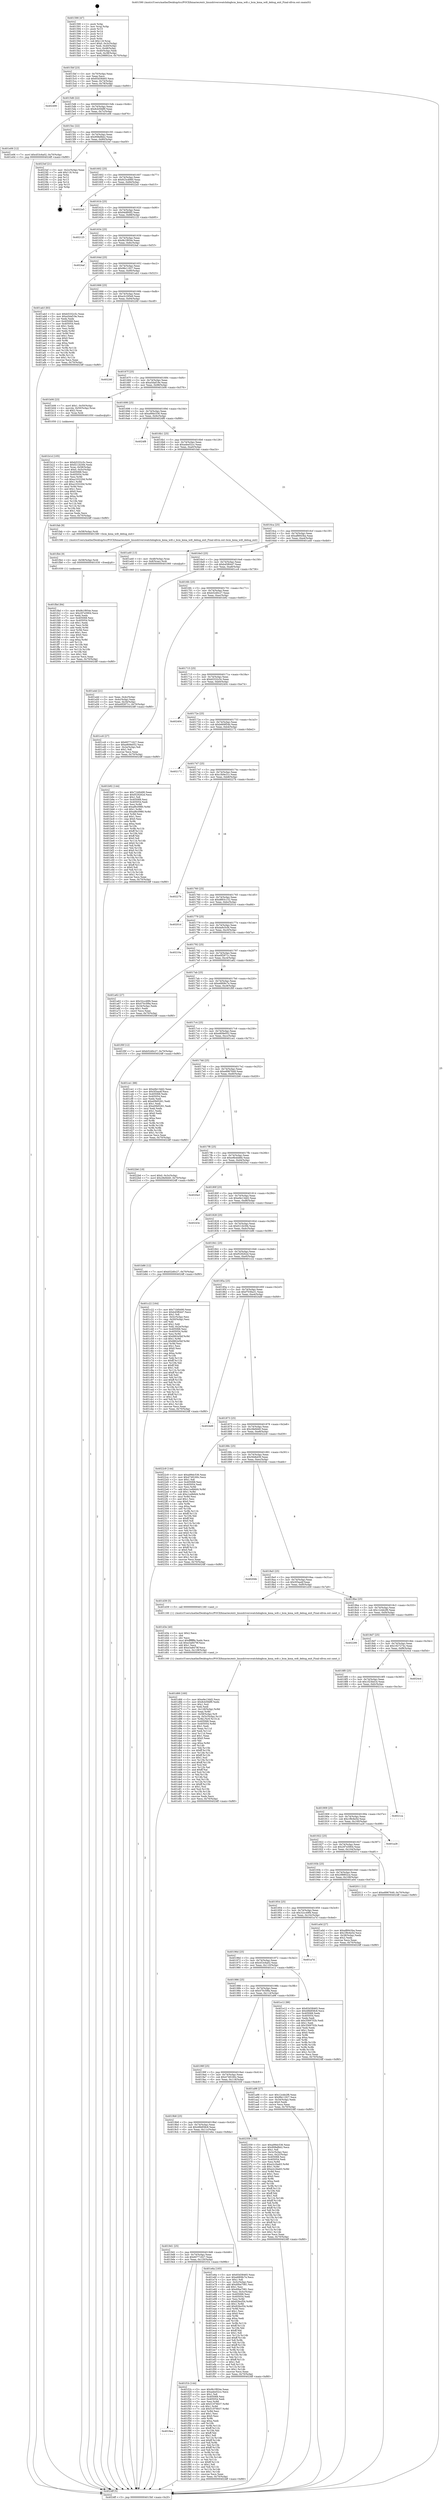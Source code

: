 digraph "0x401590" {
  label = "0x401590 (/mnt/c/Users/mathe/Desktop/tcc/POCII/binaries/extr_linuxdriverswatchdogbcm_kona_wdt.c_bcm_kona_wdt_debug_exit_Final-ollvm.out::main(0))"
  labelloc = "t"
  node[shape=record]

  Entry [label="",width=0.3,height=0.3,shape=circle,fillcolor=black,style=filled]
  "0x4015bf" [label="{
     0x4015bf [23]\l
     | [instrs]\l
     &nbsp;&nbsp;0x4015bf \<+3\>: mov -0x70(%rbp),%eax\l
     &nbsp;&nbsp;0x4015c2 \<+2\>: mov %eax,%ecx\l
     &nbsp;&nbsp;0x4015c4 \<+6\>: sub $0x83d38465,%ecx\l
     &nbsp;&nbsp;0x4015ca \<+3\>: mov %eax,-0x74(%rbp)\l
     &nbsp;&nbsp;0x4015cd \<+3\>: mov %ecx,-0x78(%rbp)\l
     &nbsp;&nbsp;0x4015d0 \<+6\>: je 0000000000402490 \<main+0xf00\>\l
  }"]
  "0x402490" [label="{
     0x402490\l
  }", style=dashed]
  "0x4015d6" [label="{
     0x4015d6 [22]\l
     | [instrs]\l
     &nbsp;&nbsp;0x4015d6 \<+5\>: jmp 00000000004015db \<main+0x4b\>\l
     &nbsp;&nbsp;0x4015db \<+3\>: mov -0x74(%rbp),%eax\l
     &nbsp;&nbsp;0x4015de \<+5\>: sub $0x8cb59df9,%eax\l
     &nbsp;&nbsp;0x4015e3 \<+3\>: mov %eax,-0x7c(%rbp)\l
     &nbsp;&nbsp;0x4015e6 \<+6\>: je 0000000000401e06 \<main+0x876\>\l
  }"]
  Exit [label="",width=0.3,height=0.3,shape=circle,fillcolor=black,style=filled,peripheries=2]
  "0x401e06" [label="{
     0x401e06 [12]\l
     | [instrs]\l
     &nbsp;&nbsp;0x401e06 \<+7\>: movl $0x453c6a02,-0x70(%rbp)\l
     &nbsp;&nbsp;0x401e0d \<+5\>: jmp 00000000004024ff \<main+0xf6f\>\l
  }"]
  "0x4015ec" [label="{
     0x4015ec [22]\l
     | [instrs]\l
     &nbsp;&nbsp;0x4015ec \<+5\>: jmp 00000000004015f1 \<main+0x61\>\l
     &nbsp;&nbsp;0x4015f1 \<+3\>: mov -0x74(%rbp),%eax\l
     &nbsp;&nbsp;0x4015f4 \<+5\>: sub $0x908efbb2,%eax\l
     &nbsp;&nbsp;0x4015f9 \<+3\>: mov %eax,-0x80(%rbp)\l
     &nbsp;&nbsp;0x4015fc \<+6\>: je 00000000004023ef \<main+0xe5f\>\l
  }"]
  "0x401fbd" [label="{
     0x401fbd [84]\l
     | [instrs]\l
     &nbsp;&nbsp;0x401fbd \<+5\>: mov $0x9b1f954e,%eax\l
     &nbsp;&nbsp;0x401fc2 \<+5\>: mov $0x297e5904,%ecx\l
     &nbsp;&nbsp;0x401fc7 \<+2\>: xor %edx,%edx\l
     &nbsp;&nbsp;0x401fc9 \<+7\>: mov 0x405068,%esi\l
     &nbsp;&nbsp;0x401fd0 \<+8\>: mov 0x405054,%r8d\l
     &nbsp;&nbsp;0x401fd8 \<+3\>: sub $0x1,%edx\l
     &nbsp;&nbsp;0x401fdb \<+3\>: mov %esi,%r9d\l
     &nbsp;&nbsp;0x401fde \<+3\>: add %edx,%r9d\l
     &nbsp;&nbsp;0x401fe1 \<+4\>: imul %r9d,%esi\l
     &nbsp;&nbsp;0x401fe5 \<+3\>: and $0x1,%esi\l
     &nbsp;&nbsp;0x401fe8 \<+3\>: cmp $0x0,%esi\l
     &nbsp;&nbsp;0x401feb \<+4\>: sete %r10b\l
     &nbsp;&nbsp;0x401fef \<+4\>: cmp $0xa,%r8d\l
     &nbsp;&nbsp;0x401ff3 \<+4\>: setl %r11b\l
     &nbsp;&nbsp;0x401ff7 \<+3\>: mov %r10b,%bl\l
     &nbsp;&nbsp;0x401ffa \<+3\>: and %r11b,%bl\l
     &nbsp;&nbsp;0x401ffd \<+3\>: xor %r11b,%r10b\l
     &nbsp;&nbsp;0x402000 \<+3\>: or %r10b,%bl\l
     &nbsp;&nbsp;0x402003 \<+3\>: test $0x1,%bl\l
     &nbsp;&nbsp;0x402006 \<+3\>: cmovne %ecx,%eax\l
     &nbsp;&nbsp;0x402009 \<+3\>: mov %eax,-0x70(%rbp)\l
     &nbsp;&nbsp;0x40200c \<+5\>: jmp 00000000004024ff \<main+0xf6f\>\l
  }"]
  "0x4023ef" [label="{
     0x4023ef [21]\l
     | [instrs]\l
     &nbsp;&nbsp;0x4023ef \<+3\>: mov -0x2c(%rbp),%eax\l
     &nbsp;&nbsp;0x4023f2 \<+7\>: add $0x118,%rsp\l
     &nbsp;&nbsp;0x4023f9 \<+1\>: pop %rbx\l
     &nbsp;&nbsp;0x4023fa \<+2\>: pop %r12\l
     &nbsp;&nbsp;0x4023fc \<+2\>: pop %r13\l
     &nbsp;&nbsp;0x4023fe \<+2\>: pop %r14\l
     &nbsp;&nbsp;0x402400 \<+2\>: pop %r15\l
     &nbsp;&nbsp;0x402402 \<+1\>: pop %rbp\l
     &nbsp;&nbsp;0x402403 \<+1\>: ret\l
  }"]
  "0x401602" [label="{
     0x401602 [25]\l
     | [instrs]\l
     &nbsp;&nbsp;0x401602 \<+5\>: jmp 0000000000401607 \<main+0x77\>\l
     &nbsp;&nbsp;0x401607 \<+3\>: mov -0x74(%rbp),%eax\l
     &nbsp;&nbsp;0x40160a \<+5\>: sub $0x923cd060,%eax\l
     &nbsp;&nbsp;0x40160f \<+6\>: mov %eax,-0x84(%rbp)\l
     &nbsp;&nbsp;0x401615 \<+6\>: je 00000000004022a5 \<main+0xd15\>\l
  }"]
  "0x401fb4" [label="{
     0x401fb4 [9]\l
     | [instrs]\l
     &nbsp;&nbsp;0x401fb4 \<+4\>: mov -0x58(%rbp),%rdi\l
     &nbsp;&nbsp;0x401fb8 \<+5\>: call 0000000000401030 \<free@plt\>\l
     | [calls]\l
     &nbsp;&nbsp;0x401030 \{1\} (unknown)\l
  }"]
  "0x4022a5" [label="{
     0x4022a5\l
  }", style=dashed]
  "0x40161b" [label="{
     0x40161b [25]\l
     | [instrs]\l
     &nbsp;&nbsp;0x40161b \<+5\>: jmp 0000000000401620 \<main+0x90\>\l
     &nbsp;&nbsp;0x401620 \<+3\>: mov -0x74(%rbp),%eax\l
     &nbsp;&nbsp;0x401623 \<+5\>: sub $0x94df00f2,%eax\l
     &nbsp;&nbsp;0x401628 \<+6\>: mov %eax,-0x88(%rbp)\l
     &nbsp;&nbsp;0x40162e \<+6\>: je 0000000000402125 \<main+0xb95\>\l
  }"]
  "0x4019ea" [label="{
     0x4019ea\l
  }", style=dashed]
  "0x402125" [label="{
     0x402125\l
  }", style=dashed]
  "0x401634" [label="{
     0x401634 [25]\l
     | [instrs]\l
     &nbsp;&nbsp;0x401634 \<+5\>: jmp 0000000000401639 \<main+0xa9\>\l
     &nbsp;&nbsp;0x401639 \<+3\>: mov -0x74(%rbp),%eax\l
     &nbsp;&nbsp;0x40163c \<+5\>: sub $0x9b1f954e,%eax\l
     &nbsp;&nbsp;0x401641 \<+6\>: mov %eax,-0x8c(%rbp)\l
     &nbsp;&nbsp;0x401647 \<+6\>: je 00000000004024af \<main+0xf1f\>\l
  }"]
  "0x401f1b" [label="{
     0x401f1b [144]\l
     | [instrs]\l
     &nbsp;&nbsp;0x401f1b \<+5\>: mov $0x9b1f954e,%eax\l
     &nbsp;&nbsp;0x401f20 \<+5\>: mov $0xadee52cc,%ecx\l
     &nbsp;&nbsp;0x401f25 \<+2\>: mov $0x1,%dl\l
     &nbsp;&nbsp;0x401f27 \<+7\>: mov 0x405068,%esi\l
     &nbsp;&nbsp;0x401f2e \<+7\>: mov 0x405054,%edi\l
     &nbsp;&nbsp;0x401f35 \<+3\>: mov %esi,%r8d\l
     &nbsp;&nbsp;0x401f38 \<+7\>: add $0x51976637,%r8d\l
     &nbsp;&nbsp;0x401f3f \<+4\>: sub $0x1,%r8d\l
     &nbsp;&nbsp;0x401f43 \<+7\>: sub $0x51976637,%r8d\l
     &nbsp;&nbsp;0x401f4a \<+4\>: imul %r8d,%esi\l
     &nbsp;&nbsp;0x401f4e \<+3\>: and $0x1,%esi\l
     &nbsp;&nbsp;0x401f51 \<+3\>: cmp $0x0,%esi\l
     &nbsp;&nbsp;0x401f54 \<+4\>: sete %r9b\l
     &nbsp;&nbsp;0x401f58 \<+3\>: cmp $0xa,%edi\l
     &nbsp;&nbsp;0x401f5b \<+4\>: setl %r10b\l
     &nbsp;&nbsp;0x401f5f \<+3\>: mov %r9b,%r11b\l
     &nbsp;&nbsp;0x401f62 \<+4\>: xor $0xff,%r11b\l
     &nbsp;&nbsp;0x401f66 \<+3\>: mov %r10b,%bl\l
     &nbsp;&nbsp;0x401f69 \<+3\>: xor $0xff,%bl\l
     &nbsp;&nbsp;0x401f6c \<+3\>: xor $0x1,%dl\l
     &nbsp;&nbsp;0x401f6f \<+3\>: mov %r11b,%r14b\l
     &nbsp;&nbsp;0x401f72 \<+4\>: and $0xff,%r14b\l
     &nbsp;&nbsp;0x401f76 \<+3\>: and %dl,%r9b\l
     &nbsp;&nbsp;0x401f79 \<+3\>: mov %bl,%r15b\l
     &nbsp;&nbsp;0x401f7c \<+4\>: and $0xff,%r15b\l
     &nbsp;&nbsp;0x401f80 \<+3\>: and %dl,%r10b\l
     &nbsp;&nbsp;0x401f83 \<+3\>: or %r9b,%r14b\l
     &nbsp;&nbsp;0x401f86 \<+3\>: or %r10b,%r15b\l
     &nbsp;&nbsp;0x401f89 \<+3\>: xor %r15b,%r14b\l
     &nbsp;&nbsp;0x401f8c \<+3\>: or %bl,%r11b\l
     &nbsp;&nbsp;0x401f8f \<+4\>: xor $0xff,%r11b\l
     &nbsp;&nbsp;0x401f93 \<+3\>: or $0x1,%dl\l
     &nbsp;&nbsp;0x401f96 \<+3\>: and %dl,%r11b\l
     &nbsp;&nbsp;0x401f99 \<+3\>: or %r11b,%r14b\l
     &nbsp;&nbsp;0x401f9c \<+4\>: test $0x1,%r14b\l
     &nbsp;&nbsp;0x401fa0 \<+3\>: cmovne %ecx,%eax\l
     &nbsp;&nbsp;0x401fa3 \<+3\>: mov %eax,-0x70(%rbp)\l
     &nbsp;&nbsp;0x401fa6 \<+5\>: jmp 00000000004024ff \<main+0xf6f\>\l
  }"]
  "0x4024af" [label="{
     0x4024af\l
  }", style=dashed]
  "0x40164d" [label="{
     0x40164d [25]\l
     | [instrs]\l
     &nbsp;&nbsp;0x40164d \<+5\>: jmp 0000000000401652 \<main+0xc2\>\l
     &nbsp;&nbsp;0x401652 \<+3\>: mov -0x74(%rbp),%eax\l
     &nbsp;&nbsp;0x401655 \<+5\>: sub $0x9fe11927,%eax\l
     &nbsp;&nbsp;0x40165a \<+6\>: mov %eax,-0x90(%rbp)\l
     &nbsp;&nbsp;0x401660 \<+6\>: je 0000000000401ab3 \<main+0x523\>\l
  }"]
  "0x4019d1" [label="{
     0x4019d1 [25]\l
     | [instrs]\l
     &nbsp;&nbsp;0x4019d1 \<+5\>: jmp 00000000004019d6 \<main+0x446\>\l
     &nbsp;&nbsp;0x4019d6 \<+3\>: mov -0x74(%rbp),%eax\l
     &nbsp;&nbsp;0x4019d9 \<+5\>: sub $0x60771627,%eax\l
     &nbsp;&nbsp;0x4019de \<+6\>: mov %eax,-0x120(%rbp)\l
     &nbsp;&nbsp;0x4019e4 \<+6\>: je 0000000000401f1b \<main+0x98b\>\l
  }"]
  "0x401ab3" [label="{
     0x401ab3 [83]\l
     | [instrs]\l
     &nbsp;&nbsp;0x401ab3 \<+5\>: mov $0xb5332c5c,%eax\l
     &nbsp;&nbsp;0x401ab8 \<+5\>: mov $0xa5daf19e,%ecx\l
     &nbsp;&nbsp;0x401abd \<+2\>: xor %edx,%edx\l
     &nbsp;&nbsp;0x401abf \<+7\>: mov 0x405068,%esi\l
     &nbsp;&nbsp;0x401ac6 \<+7\>: mov 0x405054,%edi\l
     &nbsp;&nbsp;0x401acd \<+3\>: sub $0x1,%edx\l
     &nbsp;&nbsp;0x401ad0 \<+3\>: mov %esi,%r8d\l
     &nbsp;&nbsp;0x401ad3 \<+3\>: add %edx,%r8d\l
     &nbsp;&nbsp;0x401ad6 \<+4\>: imul %r8d,%esi\l
     &nbsp;&nbsp;0x401ada \<+3\>: and $0x1,%esi\l
     &nbsp;&nbsp;0x401add \<+3\>: cmp $0x0,%esi\l
     &nbsp;&nbsp;0x401ae0 \<+4\>: sete %r9b\l
     &nbsp;&nbsp;0x401ae4 \<+3\>: cmp $0xa,%edi\l
     &nbsp;&nbsp;0x401ae7 \<+4\>: setl %r10b\l
     &nbsp;&nbsp;0x401aeb \<+3\>: mov %r9b,%r11b\l
     &nbsp;&nbsp;0x401aee \<+3\>: and %r10b,%r11b\l
     &nbsp;&nbsp;0x401af1 \<+3\>: xor %r10b,%r9b\l
     &nbsp;&nbsp;0x401af4 \<+3\>: or %r9b,%r11b\l
     &nbsp;&nbsp;0x401af7 \<+4\>: test $0x1,%r11b\l
     &nbsp;&nbsp;0x401afb \<+3\>: cmovne %ecx,%eax\l
     &nbsp;&nbsp;0x401afe \<+3\>: mov %eax,-0x70(%rbp)\l
     &nbsp;&nbsp;0x401b01 \<+5\>: jmp 00000000004024ff \<main+0xf6f\>\l
  }"]
  "0x401666" [label="{
     0x401666 [25]\l
     | [instrs]\l
     &nbsp;&nbsp;0x401666 \<+5\>: jmp 000000000040166b \<main+0xdb\>\l
     &nbsp;&nbsp;0x40166b \<+3\>: mov -0x74(%rbp),%eax\l
     &nbsp;&nbsp;0x40166e \<+5\>: sub $0xa3c295e9,%eax\l
     &nbsp;&nbsp;0x401673 \<+6\>: mov %eax,-0x94(%rbp)\l
     &nbsp;&nbsp;0x401679 \<+6\>: je 000000000040226f \<main+0xcdf\>\l
  }"]
  "0x401e6a" [label="{
     0x401e6a [165]\l
     | [instrs]\l
     &nbsp;&nbsp;0x401e6a \<+5\>: mov $0x83d38465,%eax\l
     &nbsp;&nbsp;0x401e6f \<+5\>: mov $0xe6808c7e,%ecx\l
     &nbsp;&nbsp;0x401e74 \<+2\>: mov $0x1,%dl\l
     &nbsp;&nbsp;0x401e76 \<+3\>: mov -0x5c(%rbp),%esi\l
     &nbsp;&nbsp;0x401e79 \<+6\>: add $0xd0ba7081,%esi\l
     &nbsp;&nbsp;0x401e7f \<+3\>: add $0x1,%esi\l
     &nbsp;&nbsp;0x401e82 \<+6\>: sub $0xd0ba7081,%esi\l
     &nbsp;&nbsp;0x401e88 \<+3\>: mov %esi,-0x5c(%rbp)\l
     &nbsp;&nbsp;0x401e8b \<+7\>: mov 0x405068,%esi\l
     &nbsp;&nbsp;0x401e92 \<+7\>: mov 0x405054,%edi\l
     &nbsp;&nbsp;0x401e99 \<+3\>: mov %esi,%r8d\l
     &nbsp;&nbsp;0x401e9c \<+7\>: sub $0x82fecf34,%r8d\l
     &nbsp;&nbsp;0x401ea3 \<+4\>: sub $0x1,%r8d\l
     &nbsp;&nbsp;0x401ea7 \<+7\>: add $0x82fecf34,%r8d\l
     &nbsp;&nbsp;0x401eae \<+4\>: imul %r8d,%esi\l
     &nbsp;&nbsp;0x401eb2 \<+3\>: and $0x1,%esi\l
     &nbsp;&nbsp;0x401eb5 \<+3\>: cmp $0x0,%esi\l
     &nbsp;&nbsp;0x401eb8 \<+4\>: sete %r9b\l
     &nbsp;&nbsp;0x401ebc \<+3\>: cmp $0xa,%edi\l
     &nbsp;&nbsp;0x401ebf \<+4\>: setl %r10b\l
     &nbsp;&nbsp;0x401ec3 \<+3\>: mov %r9b,%r11b\l
     &nbsp;&nbsp;0x401ec6 \<+4\>: xor $0xff,%r11b\l
     &nbsp;&nbsp;0x401eca \<+3\>: mov %r10b,%bl\l
     &nbsp;&nbsp;0x401ecd \<+3\>: xor $0xff,%bl\l
     &nbsp;&nbsp;0x401ed0 \<+3\>: xor $0x1,%dl\l
     &nbsp;&nbsp;0x401ed3 \<+3\>: mov %r11b,%r14b\l
     &nbsp;&nbsp;0x401ed6 \<+4\>: and $0xff,%r14b\l
     &nbsp;&nbsp;0x401eda \<+3\>: and %dl,%r9b\l
     &nbsp;&nbsp;0x401edd \<+3\>: mov %bl,%r15b\l
     &nbsp;&nbsp;0x401ee0 \<+4\>: and $0xff,%r15b\l
     &nbsp;&nbsp;0x401ee4 \<+3\>: and %dl,%r10b\l
     &nbsp;&nbsp;0x401ee7 \<+3\>: or %r9b,%r14b\l
     &nbsp;&nbsp;0x401eea \<+3\>: or %r10b,%r15b\l
     &nbsp;&nbsp;0x401eed \<+3\>: xor %r15b,%r14b\l
     &nbsp;&nbsp;0x401ef0 \<+3\>: or %bl,%r11b\l
     &nbsp;&nbsp;0x401ef3 \<+4\>: xor $0xff,%r11b\l
     &nbsp;&nbsp;0x401ef7 \<+3\>: or $0x1,%dl\l
     &nbsp;&nbsp;0x401efa \<+3\>: and %dl,%r11b\l
     &nbsp;&nbsp;0x401efd \<+3\>: or %r11b,%r14b\l
     &nbsp;&nbsp;0x401f00 \<+4\>: test $0x1,%r14b\l
     &nbsp;&nbsp;0x401f04 \<+3\>: cmovne %ecx,%eax\l
     &nbsp;&nbsp;0x401f07 \<+3\>: mov %eax,-0x70(%rbp)\l
     &nbsp;&nbsp;0x401f0a \<+5\>: jmp 00000000004024ff \<main+0xf6f\>\l
  }"]
  "0x40226f" [label="{
     0x40226f\l
  }", style=dashed]
  "0x40167f" [label="{
     0x40167f [25]\l
     | [instrs]\l
     &nbsp;&nbsp;0x40167f \<+5\>: jmp 0000000000401684 \<main+0xf4\>\l
     &nbsp;&nbsp;0x401684 \<+3\>: mov -0x74(%rbp),%eax\l
     &nbsp;&nbsp;0x401687 \<+5\>: sub $0xa5daf19e,%eax\l
     &nbsp;&nbsp;0x40168c \<+6\>: mov %eax,-0x98(%rbp)\l
     &nbsp;&nbsp;0x401692 \<+6\>: je 0000000000401b06 \<main+0x576\>\l
  }"]
  "0x4019b8" [label="{
     0x4019b8 [25]\l
     | [instrs]\l
     &nbsp;&nbsp;0x4019b8 \<+5\>: jmp 00000000004019bd \<main+0x42d\>\l
     &nbsp;&nbsp;0x4019bd \<+3\>: mov -0x74(%rbp),%eax\l
     &nbsp;&nbsp;0x4019c0 \<+5\>: sub $0x49b858c8,%eax\l
     &nbsp;&nbsp;0x4019c5 \<+6\>: mov %eax,-0x11c(%rbp)\l
     &nbsp;&nbsp;0x4019cb \<+6\>: je 0000000000401e6a \<main+0x8da\>\l
  }"]
  "0x401b06" [label="{
     0x401b06 [23]\l
     | [instrs]\l
     &nbsp;&nbsp;0x401b06 \<+7\>: movl $0x1,-0x50(%rbp)\l
     &nbsp;&nbsp;0x401b0d \<+4\>: movslq -0x50(%rbp),%rax\l
     &nbsp;&nbsp;0x401b11 \<+4\>: shl $0x2,%rax\l
     &nbsp;&nbsp;0x401b15 \<+3\>: mov %rax,%rdi\l
     &nbsp;&nbsp;0x401b18 \<+5\>: call 0000000000401050 \<malloc@plt\>\l
     | [calls]\l
     &nbsp;&nbsp;0x401050 \{1\} (unknown)\l
  }"]
  "0x401698" [label="{
     0x401698 [25]\l
     | [instrs]\l
     &nbsp;&nbsp;0x401698 \<+5\>: jmp 000000000040169d \<main+0x10d\>\l
     &nbsp;&nbsp;0x40169d \<+3\>: mov -0x74(%rbp),%eax\l
     &nbsp;&nbsp;0x4016a0 \<+5\>: sub $0xa99dc536,%eax\l
     &nbsp;&nbsp;0x4016a5 \<+6\>: mov %eax,-0x9c(%rbp)\l
     &nbsp;&nbsp;0x4016ab \<+6\>: je 00000000004024f8 \<main+0xf68\>\l
  }"]
  "0x402359" [label="{
     0x402359 [150]\l
     | [instrs]\l
     &nbsp;&nbsp;0x402359 \<+5\>: mov $0xa99dc536,%eax\l
     &nbsp;&nbsp;0x40235e \<+5\>: mov $0x908efbb2,%ecx\l
     &nbsp;&nbsp;0x402363 \<+2\>: mov $0x1,%dl\l
     &nbsp;&nbsp;0x402365 \<+3\>: mov -0x3c(%rbp),%esi\l
     &nbsp;&nbsp;0x402368 \<+3\>: mov %esi,-0x2c(%rbp)\l
     &nbsp;&nbsp;0x40236b \<+7\>: mov 0x405068,%esi\l
     &nbsp;&nbsp;0x402372 \<+7\>: mov 0x405054,%edi\l
     &nbsp;&nbsp;0x402379 \<+3\>: mov %esi,%r8d\l
     &nbsp;&nbsp;0x40237c \<+7\>: sub $0xe2c2be63,%r8d\l
     &nbsp;&nbsp;0x402383 \<+4\>: sub $0x1,%r8d\l
     &nbsp;&nbsp;0x402387 \<+7\>: add $0xe2c2be63,%r8d\l
     &nbsp;&nbsp;0x40238e \<+4\>: imul %r8d,%esi\l
     &nbsp;&nbsp;0x402392 \<+3\>: and $0x1,%esi\l
     &nbsp;&nbsp;0x402395 \<+3\>: cmp $0x0,%esi\l
     &nbsp;&nbsp;0x402398 \<+4\>: sete %r9b\l
     &nbsp;&nbsp;0x40239c \<+3\>: cmp $0xa,%edi\l
     &nbsp;&nbsp;0x40239f \<+4\>: setl %r10b\l
     &nbsp;&nbsp;0x4023a3 \<+3\>: mov %r9b,%r11b\l
     &nbsp;&nbsp;0x4023a6 \<+4\>: xor $0xff,%r11b\l
     &nbsp;&nbsp;0x4023aa \<+3\>: mov %r10b,%bl\l
     &nbsp;&nbsp;0x4023ad \<+3\>: xor $0xff,%bl\l
     &nbsp;&nbsp;0x4023b0 \<+3\>: xor $0x1,%dl\l
     &nbsp;&nbsp;0x4023b3 \<+3\>: mov %r11b,%r14b\l
     &nbsp;&nbsp;0x4023b6 \<+4\>: and $0xff,%r14b\l
     &nbsp;&nbsp;0x4023ba \<+3\>: and %dl,%r9b\l
     &nbsp;&nbsp;0x4023bd \<+3\>: mov %bl,%r15b\l
     &nbsp;&nbsp;0x4023c0 \<+4\>: and $0xff,%r15b\l
     &nbsp;&nbsp;0x4023c4 \<+3\>: and %dl,%r10b\l
     &nbsp;&nbsp;0x4023c7 \<+3\>: or %r9b,%r14b\l
     &nbsp;&nbsp;0x4023ca \<+3\>: or %r10b,%r15b\l
     &nbsp;&nbsp;0x4023cd \<+3\>: xor %r15b,%r14b\l
     &nbsp;&nbsp;0x4023d0 \<+3\>: or %bl,%r11b\l
     &nbsp;&nbsp;0x4023d3 \<+4\>: xor $0xff,%r11b\l
     &nbsp;&nbsp;0x4023d7 \<+3\>: or $0x1,%dl\l
     &nbsp;&nbsp;0x4023da \<+3\>: and %dl,%r11b\l
     &nbsp;&nbsp;0x4023dd \<+3\>: or %r11b,%r14b\l
     &nbsp;&nbsp;0x4023e0 \<+4\>: test $0x1,%r14b\l
     &nbsp;&nbsp;0x4023e4 \<+3\>: cmovne %ecx,%eax\l
     &nbsp;&nbsp;0x4023e7 \<+3\>: mov %eax,-0x70(%rbp)\l
     &nbsp;&nbsp;0x4023ea \<+5\>: jmp 00000000004024ff \<main+0xf6f\>\l
  }"]
  "0x4024f8" [label="{
     0x4024f8\l
  }", style=dashed]
  "0x4016b1" [label="{
     0x4016b1 [25]\l
     | [instrs]\l
     &nbsp;&nbsp;0x4016b1 \<+5\>: jmp 00000000004016b6 \<main+0x126\>\l
     &nbsp;&nbsp;0x4016b6 \<+3\>: mov -0x74(%rbp),%eax\l
     &nbsp;&nbsp;0x4016b9 \<+5\>: sub $0xadee52cc,%eax\l
     &nbsp;&nbsp;0x4016be \<+6\>: mov %eax,-0xa0(%rbp)\l
     &nbsp;&nbsp;0x4016c4 \<+6\>: je 0000000000401fab \<main+0xa1b\>\l
  }"]
  "0x401d66" [label="{
     0x401d66 [160]\l
     | [instrs]\l
     &nbsp;&nbsp;0x401d66 \<+5\>: mov $0xe9e13dd2,%ecx\l
     &nbsp;&nbsp;0x401d6b \<+5\>: mov $0x8cb59df9,%edx\l
     &nbsp;&nbsp;0x401d70 \<+3\>: mov $0x1,%sil\l
     &nbsp;&nbsp;0x401d73 \<+2\>: xor %edi,%edi\l
     &nbsp;&nbsp;0x401d75 \<+7\>: mov -0x128(%rbp),%r8d\l
     &nbsp;&nbsp;0x401d7c \<+4\>: imul %eax,%r8d\l
     &nbsp;&nbsp;0x401d80 \<+4\>: mov -0x58(%rbp),%r9\l
     &nbsp;&nbsp;0x401d84 \<+4\>: movslq -0x5c(%rbp),%r10\l
     &nbsp;&nbsp;0x401d88 \<+4\>: mov %r8d,(%r9,%r10,4)\l
     &nbsp;&nbsp;0x401d8c \<+7\>: mov 0x405068,%eax\l
     &nbsp;&nbsp;0x401d93 \<+8\>: mov 0x405054,%r8d\l
     &nbsp;&nbsp;0x401d9b \<+3\>: sub $0x1,%edi\l
     &nbsp;&nbsp;0x401d9e \<+3\>: mov %eax,%r11d\l
     &nbsp;&nbsp;0x401da1 \<+3\>: add %edi,%r11d\l
     &nbsp;&nbsp;0x401da4 \<+4\>: imul %r11d,%eax\l
     &nbsp;&nbsp;0x401da8 \<+3\>: and $0x1,%eax\l
     &nbsp;&nbsp;0x401dab \<+3\>: cmp $0x0,%eax\l
     &nbsp;&nbsp;0x401dae \<+3\>: sete %bl\l
     &nbsp;&nbsp;0x401db1 \<+4\>: cmp $0xa,%r8d\l
     &nbsp;&nbsp;0x401db5 \<+4\>: setl %r14b\l
     &nbsp;&nbsp;0x401db9 \<+3\>: mov %bl,%r15b\l
     &nbsp;&nbsp;0x401dbc \<+4\>: xor $0xff,%r15b\l
     &nbsp;&nbsp;0x401dc0 \<+3\>: mov %r14b,%r12b\l
     &nbsp;&nbsp;0x401dc3 \<+4\>: xor $0xff,%r12b\l
     &nbsp;&nbsp;0x401dc7 \<+4\>: xor $0x1,%sil\l
     &nbsp;&nbsp;0x401dcb \<+3\>: mov %r15b,%r13b\l
     &nbsp;&nbsp;0x401dce \<+4\>: and $0xff,%r13b\l
     &nbsp;&nbsp;0x401dd2 \<+3\>: and %sil,%bl\l
     &nbsp;&nbsp;0x401dd5 \<+3\>: mov %r12b,%al\l
     &nbsp;&nbsp;0x401dd8 \<+2\>: and $0xff,%al\l
     &nbsp;&nbsp;0x401dda \<+3\>: and %sil,%r14b\l
     &nbsp;&nbsp;0x401ddd \<+3\>: or %bl,%r13b\l
     &nbsp;&nbsp;0x401de0 \<+3\>: or %r14b,%al\l
     &nbsp;&nbsp;0x401de3 \<+3\>: xor %al,%r13b\l
     &nbsp;&nbsp;0x401de6 \<+3\>: or %r12b,%r15b\l
     &nbsp;&nbsp;0x401de9 \<+4\>: xor $0xff,%r15b\l
     &nbsp;&nbsp;0x401ded \<+4\>: or $0x1,%sil\l
     &nbsp;&nbsp;0x401df1 \<+3\>: and %sil,%r15b\l
     &nbsp;&nbsp;0x401df4 \<+3\>: or %r15b,%r13b\l
     &nbsp;&nbsp;0x401df7 \<+4\>: test $0x1,%r13b\l
     &nbsp;&nbsp;0x401dfb \<+3\>: cmovne %edx,%ecx\l
     &nbsp;&nbsp;0x401dfe \<+3\>: mov %ecx,-0x70(%rbp)\l
     &nbsp;&nbsp;0x401e01 \<+5\>: jmp 00000000004024ff \<main+0xf6f\>\l
  }"]
  "0x401fab" [label="{
     0x401fab [9]\l
     | [instrs]\l
     &nbsp;&nbsp;0x401fab \<+4\>: mov -0x58(%rbp),%rdi\l
     &nbsp;&nbsp;0x401faf \<+5\>: call 0000000000401580 \<bcm_kona_wdt_debug_exit\>\l
     | [calls]\l
     &nbsp;&nbsp;0x401580 \{1\} (/mnt/c/Users/mathe/Desktop/tcc/POCII/binaries/extr_linuxdriverswatchdogbcm_kona_wdt.c_bcm_kona_wdt_debug_exit_Final-ollvm.out::bcm_kona_wdt_debug_exit)\l
  }"]
  "0x4016ca" [label="{
     0x4016ca [25]\l
     | [instrs]\l
     &nbsp;&nbsp;0x4016ca \<+5\>: jmp 00000000004016cf \<main+0x13f\>\l
     &nbsp;&nbsp;0x4016cf \<+3\>: mov -0x74(%rbp),%eax\l
     &nbsp;&nbsp;0x4016d2 \<+5\>: sub $0xaf8943ba,%eax\l
     &nbsp;&nbsp;0x4016d7 \<+6\>: mov %eax,-0xa4(%rbp)\l
     &nbsp;&nbsp;0x4016dd \<+6\>: je 0000000000401a40 \<main+0x4b0\>\l
  }"]
  "0x401d3e" [label="{
     0x401d3e [40]\l
     | [instrs]\l
     &nbsp;&nbsp;0x401d3e \<+5\>: mov $0x2,%ecx\l
     &nbsp;&nbsp;0x401d43 \<+1\>: cltd\l
     &nbsp;&nbsp;0x401d44 \<+2\>: idiv %ecx\l
     &nbsp;&nbsp;0x401d46 \<+6\>: imul $0xfffffffe,%edx,%ecx\l
     &nbsp;&nbsp;0x401d4c \<+6\>: sub $0xe3a8479f,%ecx\l
     &nbsp;&nbsp;0x401d52 \<+3\>: add $0x1,%ecx\l
     &nbsp;&nbsp;0x401d55 \<+6\>: add $0xe3a8479f,%ecx\l
     &nbsp;&nbsp;0x401d5b \<+6\>: mov %ecx,-0x128(%rbp)\l
     &nbsp;&nbsp;0x401d61 \<+5\>: call 0000000000401160 \<next_i\>\l
     | [calls]\l
     &nbsp;&nbsp;0x401160 \{1\} (/mnt/c/Users/mathe/Desktop/tcc/POCII/binaries/extr_linuxdriverswatchdogbcm_kona_wdt.c_bcm_kona_wdt_debug_exit_Final-ollvm.out::next_i)\l
  }"]
  "0x401a40" [label="{
     0x401a40 [13]\l
     | [instrs]\l
     &nbsp;&nbsp;0x401a40 \<+4\>: mov -0x48(%rbp),%rax\l
     &nbsp;&nbsp;0x401a44 \<+4\>: mov 0x8(%rax),%rdi\l
     &nbsp;&nbsp;0x401a48 \<+5\>: call 0000000000401060 \<atoi@plt\>\l
     | [calls]\l
     &nbsp;&nbsp;0x401060 \{1\} (unknown)\l
  }"]
  "0x4016e3" [label="{
     0x4016e3 [25]\l
     | [instrs]\l
     &nbsp;&nbsp;0x4016e3 \<+5\>: jmp 00000000004016e8 \<main+0x158\>\l
     &nbsp;&nbsp;0x4016e8 \<+3\>: mov -0x74(%rbp),%eax\l
     &nbsp;&nbsp;0x4016eb \<+5\>: sub $0xb45f6447,%eax\l
     &nbsp;&nbsp;0x4016f0 \<+6\>: mov %eax,-0xa8(%rbp)\l
     &nbsp;&nbsp;0x4016f6 \<+6\>: je 0000000000401cc6 \<main+0x736\>\l
  }"]
  "0x401b1d" [label="{
     0x401b1d [105]\l
     | [instrs]\l
     &nbsp;&nbsp;0x401b1d \<+5\>: mov $0xb5332c5c,%ecx\l
     &nbsp;&nbsp;0x401b22 \<+5\>: mov $0xf212b30b,%edx\l
     &nbsp;&nbsp;0x401b27 \<+4\>: mov %rax,-0x58(%rbp)\l
     &nbsp;&nbsp;0x401b2b \<+7\>: movl $0x0,-0x5c(%rbp)\l
     &nbsp;&nbsp;0x401b32 \<+7\>: mov 0x405068,%esi\l
     &nbsp;&nbsp;0x401b39 \<+8\>: mov 0x405054,%r8d\l
     &nbsp;&nbsp;0x401b41 \<+3\>: mov %esi,%r9d\l
     &nbsp;&nbsp;0x401b44 \<+7\>: sub $0xa103220d,%r9d\l
     &nbsp;&nbsp;0x401b4b \<+4\>: sub $0x1,%r9d\l
     &nbsp;&nbsp;0x401b4f \<+7\>: add $0xa103220d,%r9d\l
     &nbsp;&nbsp;0x401b56 \<+4\>: imul %r9d,%esi\l
     &nbsp;&nbsp;0x401b5a \<+3\>: and $0x1,%esi\l
     &nbsp;&nbsp;0x401b5d \<+3\>: cmp $0x0,%esi\l
     &nbsp;&nbsp;0x401b60 \<+4\>: sete %r10b\l
     &nbsp;&nbsp;0x401b64 \<+4\>: cmp $0xa,%r8d\l
     &nbsp;&nbsp;0x401b68 \<+4\>: setl %r11b\l
     &nbsp;&nbsp;0x401b6c \<+3\>: mov %r10b,%bl\l
     &nbsp;&nbsp;0x401b6f \<+3\>: and %r11b,%bl\l
     &nbsp;&nbsp;0x401b72 \<+3\>: xor %r11b,%r10b\l
     &nbsp;&nbsp;0x401b75 \<+3\>: or %r10b,%bl\l
     &nbsp;&nbsp;0x401b78 \<+3\>: test $0x1,%bl\l
     &nbsp;&nbsp;0x401b7b \<+3\>: cmovne %edx,%ecx\l
     &nbsp;&nbsp;0x401b7e \<+3\>: mov %ecx,-0x70(%rbp)\l
     &nbsp;&nbsp;0x401b81 \<+5\>: jmp 00000000004024ff \<main+0xf6f\>\l
  }"]
  "0x401cc6" [label="{
     0x401cc6 [27]\l
     | [instrs]\l
     &nbsp;&nbsp;0x401cc6 \<+5\>: mov $0x60771627,%eax\l
     &nbsp;&nbsp;0x401ccb \<+5\>: mov $0xe809e052,%ecx\l
     &nbsp;&nbsp;0x401cd0 \<+3\>: mov -0x2e(%rbp),%dl\l
     &nbsp;&nbsp;0x401cd3 \<+3\>: test $0x1,%dl\l
     &nbsp;&nbsp;0x401cd6 \<+3\>: cmovne %ecx,%eax\l
     &nbsp;&nbsp;0x401cd9 \<+3\>: mov %eax,-0x70(%rbp)\l
     &nbsp;&nbsp;0x401cdc \<+5\>: jmp 00000000004024ff \<main+0xf6f\>\l
  }"]
  "0x4016fc" [label="{
     0x4016fc [25]\l
     | [instrs]\l
     &nbsp;&nbsp;0x4016fc \<+5\>: jmp 0000000000401701 \<main+0x171\>\l
     &nbsp;&nbsp;0x401701 \<+3\>: mov -0x74(%rbp),%eax\l
     &nbsp;&nbsp;0x401704 \<+5\>: sub $0xb52d0c27,%eax\l
     &nbsp;&nbsp;0x401709 \<+6\>: mov %eax,-0xac(%rbp)\l
     &nbsp;&nbsp;0x40170f \<+6\>: je 0000000000401b92 \<main+0x602\>\l
  }"]
  "0x40199f" [label="{
     0x40199f [25]\l
     | [instrs]\l
     &nbsp;&nbsp;0x40199f \<+5\>: jmp 00000000004019a4 \<main+0x414\>\l
     &nbsp;&nbsp;0x4019a4 \<+3\>: mov -0x74(%rbp),%eax\l
     &nbsp;&nbsp;0x4019a7 \<+5\>: sub $0x4749160c,%eax\l
     &nbsp;&nbsp;0x4019ac \<+6\>: mov %eax,-0x118(%rbp)\l
     &nbsp;&nbsp;0x4019b2 \<+6\>: je 0000000000402359 \<main+0xdc9\>\l
  }"]
  "0x401b92" [label="{
     0x401b92 [144]\l
     | [instrs]\l
     &nbsp;&nbsp;0x401b92 \<+5\>: mov $0x71bf4490,%eax\l
     &nbsp;&nbsp;0x401b97 \<+5\>: mov $0xf529262d,%ecx\l
     &nbsp;&nbsp;0x401b9c \<+2\>: mov $0x1,%dl\l
     &nbsp;&nbsp;0x401b9e \<+7\>: mov 0x405068,%esi\l
     &nbsp;&nbsp;0x401ba5 \<+7\>: mov 0x405054,%edi\l
     &nbsp;&nbsp;0x401bac \<+3\>: mov %esi,%r8d\l
     &nbsp;&nbsp;0x401baf \<+7\>: add $0xaf6c0980,%r8d\l
     &nbsp;&nbsp;0x401bb6 \<+4\>: sub $0x1,%r8d\l
     &nbsp;&nbsp;0x401bba \<+7\>: sub $0xaf6c0980,%r8d\l
     &nbsp;&nbsp;0x401bc1 \<+4\>: imul %r8d,%esi\l
     &nbsp;&nbsp;0x401bc5 \<+3\>: and $0x1,%esi\l
     &nbsp;&nbsp;0x401bc8 \<+3\>: cmp $0x0,%esi\l
     &nbsp;&nbsp;0x401bcb \<+4\>: sete %r9b\l
     &nbsp;&nbsp;0x401bcf \<+3\>: cmp $0xa,%edi\l
     &nbsp;&nbsp;0x401bd2 \<+4\>: setl %r10b\l
     &nbsp;&nbsp;0x401bd6 \<+3\>: mov %r9b,%r11b\l
     &nbsp;&nbsp;0x401bd9 \<+4\>: xor $0xff,%r11b\l
     &nbsp;&nbsp;0x401bdd \<+3\>: mov %r10b,%bl\l
     &nbsp;&nbsp;0x401be0 \<+3\>: xor $0xff,%bl\l
     &nbsp;&nbsp;0x401be3 \<+3\>: xor $0x0,%dl\l
     &nbsp;&nbsp;0x401be6 \<+3\>: mov %r11b,%r14b\l
     &nbsp;&nbsp;0x401be9 \<+4\>: and $0x0,%r14b\l
     &nbsp;&nbsp;0x401bed \<+3\>: and %dl,%r9b\l
     &nbsp;&nbsp;0x401bf0 \<+3\>: mov %bl,%r15b\l
     &nbsp;&nbsp;0x401bf3 \<+4\>: and $0x0,%r15b\l
     &nbsp;&nbsp;0x401bf7 \<+3\>: and %dl,%r10b\l
     &nbsp;&nbsp;0x401bfa \<+3\>: or %r9b,%r14b\l
     &nbsp;&nbsp;0x401bfd \<+3\>: or %r10b,%r15b\l
     &nbsp;&nbsp;0x401c00 \<+3\>: xor %r15b,%r14b\l
     &nbsp;&nbsp;0x401c03 \<+3\>: or %bl,%r11b\l
     &nbsp;&nbsp;0x401c06 \<+4\>: xor $0xff,%r11b\l
     &nbsp;&nbsp;0x401c0a \<+3\>: or $0x0,%dl\l
     &nbsp;&nbsp;0x401c0d \<+3\>: and %dl,%r11b\l
     &nbsp;&nbsp;0x401c10 \<+3\>: or %r11b,%r14b\l
     &nbsp;&nbsp;0x401c13 \<+4\>: test $0x1,%r14b\l
     &nbsp;&nbsp;0x401c17 \<+3\>: cmovne %ecx,%eax\l
     &nbsp;&nbsp;0x401c1a \<+3\>: mov %eax,-0x70(%rbp)\l
     &nbsp;&nbsp;0x401c1d \<+5\>: jmp 00000000004024ff \<main+0xf6f\>\l
  }"]
  "0x401715" [label="{
     0x401715 [25]\l
     | [instrs]\l
     &nbsp;&nbsp;0x401715 \<+5\>: jmp 000000000040171a \<main+0x18a\>\l
     &nbsp;&nbsp;0x40171a \<+3\>: mov -0x74(%rbp),%eax\l
     &nbsp;&nbsp;0x40171d \<+5\>: sub $0xb5332c5c,%eax\l
     &nbsp;&nbsp;0x401722 \<+6\>: mov %eax,-0xb0(%rbp)\l
     &nbsp;&nbsp;0x401728 \<+6\>: je 0000000000402404 \<main+0xe74\>\l
  }"]
  "0x401a98" [label="{
     0x401a98 [27]\l
     | [instrs]\l
     &nbsp;&nbsp;0x401a98 \<+5\>: mov $0x12cbb2f6,%eax\l
     &nbsp;&nbsp;0x401a9d \<+5\>: mov $0x9fe11927,%ecx\l
     &nbsp;&nbsp;0x401aa2 \<+3\>: mov -0x34(%rbp),%edx\l
     &nbsp;&nbsp;0x401aa5 \<+3\>: cmp $0x0,%edx\l
     &nbsp;&nbsp;0x401aa8 \<+3\>: cmove %ecx,%eax\l
     &nbsp;&nbsp;0x401aab \<+3\>: mov %eax,-0x70(%rbp)\l
     &nbsp;&nbsp;0x401aae \<+5\>: jmp 00000000004024ff \<main+0xf6f\>\l
  }"]
  "0x402404" [label="{
     0x402404\l
  }", style=dashed]
  "0x40172e" [label="{
     0x40172e [25]\l
     | [instrs]\l
     &nbsp;&nbsp;0x40172e \<+5\>: jmp 0000000000401733 \<main+0x1a3\>\l
     &nbsp;&nbsp;0x401733 \<+3\>: mov -0x74(%rbp),%eax\l
     &nbsp;&nbsp;0x401736 \<+5\>: sub $0xb669f54b,%eax\l
     &nbsp;&nbsp;0x40173b \<+6\>: mov %eax,-0xb4(%rbp)\l
     &nbsp;&nbsp;0x401741 \<+6\>: je 0000000000402172 \<main+0xbe2\>\l
  }"]
  "0x401986" [label="{
     0x401986 [25]\l
     | [instrs]\l
     &nbsp;&nbsp;0x401986 \<+5\>: jmp 000000000040198b \<main+0x3fb\>\l
     &nbsp;&nbsp;0x40198b \<+3\>: mov -0x74(%rbp),%eax\l
     &nbsp;&nbsp;0x40198e \<+5\>: sub $0x470c5f9a,%eax\l
     &nbsp;&nbsp;0x401993 \<+6\>: mov %eax,-0x114(%rbp)\l
     &nbsp;&nbsp;0x401999 \<+6\>: je 0000000000401a98 \<main+0x508\>\l
  }"]
  "0x402172" [label="{
     0x402172\l
  }", style=dashed]
  "0x401747" [label="{
     0x401747 [25]\l
     | [instrs]\l
     &nbsp;&nbsp;0x401747 \<+5\>: jmp 000000000040174c \<main+0x1bc\>\l
     &nbsp;&nbsp;0x40174c \<+3\>: mov -0x74(%rbp),%eax\l
     &nbsp;&nbsp;0x40174f \<+5\>: sub $0xc3b9e31c,%eax\l
     &nbsp;&nbsp;0x401754 \<+6\>: mov %eax,-0xb8(%rbp)\l
     &nbsp;&nbsp;0x40175a \<+6\>: je 000000000040227b \<main+0xceb\>\l
  }"]
  "0x401e12" [label="{
     0x401e12 [88]\l
     | [instrs]\l
     &nbsp;&nbsp;0x401e12 \<+5\>: mov $0x83d38465,%eax\l
     &nbsp;&nbsp;0x401e17 \<+5\>: mov $0x49b858c8,%ecx\l
     &nbsp;&nbsp;0x401e1c \<+7\>: mov 0x405068,%edx\l
     &nbsp;&nbsp;0x401e23 \<+7\>: mov 0x405054,%esi\l
     &nbsp;&nbsp;0x401e2a \<+2\>: mov %edx,%edi\l
     &nbsp;&nbsp;0x401e2c \<+6\>: add $0x3569702b,%edi\l
     &nbsp;&nbsp;0x401e32 \<+3\>: sub $0x1,%edi\l
     &nbsp;&nbsp;0x401e35 \<+6\>: sub $0x3569702b,%edi\l
     &nbsp;&nbsp;0x401e3b \<+3\>: imul %edi,%edx\l
     &nbsp;&nbsp;0x401e3e \<+3\>: and $0x1,%edx\l
     &nbsp;&nbsp;0x401e41 \<+3\>: cmp $0x0,%edx\l
     &nbsp;&nbsp;0x401e44 \<+4\>: sete %r8b\l
     &nbsp;&nbsp;0x401e48 \<+3\>: cmp $0xa,%esi\l
     &nbsp;&nbsp;0x401e4b \<+4\>: setl %r9b\l
     &nbsp;&nbsp;0x401e4f \<+3\>: mov %r8b,%r10b\l
     &nbsp;&nbsp;0x401e52 \<+3\>: and %r9b,%r10b\l
     &nbsp;&nbsp;0x401e55 \<+3\>: xor %r9b,%r8b\l
     &nbsp;&nbsp;0x401e58 \<+3\>: or %r8b,%r10b\l
     &nbsp;&nbsp;0x401e5b \<+4\>: test $0x1,%r10b\l
     &nbsp;&nbsp;0x401e5f \<+3\>: cmovne %ecx,%eax\l
     &nbsp;&nbsp;0x401e62 \<+3\>: mov %eax,-0x70(%rbp)\l
     &nbsp;&nbsp;0x401e65 \<+5\>: jmp 00000000004024ff \<main+0xf6f\>\l
  }"]
  "0x40227b" [label="{
     0x40227b\l
  }", style=dashed]
  "0x401760" [label="{
     0x401760 [25]\l
     | [instrs]\l
     &nbsp;&nbsp;0x401760 \<+5\>: jmp 0000000000401765 \<main+0x1d5\>\l
     &nbsp;&nbsp;0x401765 \<+3\>: mov -0x74(%rbp),%eax\l
     &nbsp;&nbsp;0x401768 \<+5\>: sub $0xd893c152,%eax\l
     &nbsp;&nbsp;0x40176d \<+6\>: mov %eax,-0xbc(%rbp)\l
     &nbsp;&nbsp;0x401773 \<+6\>: je 000000000040201d \<main+0xa8d\>\l
  }"]
  "0x40196d" [label="{
     0x40196d [25]\l
     | [instrs]\l
     &nbsp;&nbsp;0x40196d \<+5\>: jmp 0000000000401972 \<main+0x3e2\>\l
     &nbsp;&nbsp;0x401972 \<+3\>: mov -0x74(%rbp),%eax\l
     &nbsp;&nbsp;0x401975 \<+5\>: sub $0x453c6a02,%eax\l
     &nbsp;&nbsp;0x40197a \<+6\>: mov %eax,-0x110(%rbp)\l
     &nbsp;&nbsp;0x401980 \<+6\>: je 0000000000401e12 \<main+0x882\>\l
  }"]
  "0x40201d" [label="{
     0x40201d\l
  }", style=dashed]
  "0x401779" [label="{
     0x401779 [25]\l
     | [instrs]\l
     &nbsp;&nbsp;0x401779 \<+5\>: jmp 000000000040177e \<main+0x1ee\>\l
     &nbsp;&nbsp;0x40177e \<+3\>: mov -0x74(%rbp),%eax\l
     &nbsp;&nbsp;0x401781 \<+5\>: sub $0xda9c5cf4,%eax\l
     &nbsp;&nbsp;0x401786 \<+6\>: mov %eax,-0xc0(%rbp)\l
     &nbsp;&nbsp;0x40178c \<+6\>: je 000000000040210a \<main+0xb7a\>\l
  }"]
  "0x401a7d" [label="{
     0x401a7d\l
  }", style=dashed]
  "0x40210a" [label="{
     0x40210a\l
  }", style=dashed]
  "0x401792" [label="{
     0x401792 [25]\l
     | [instrs]\l
     &nbsp;&nbsp;0x401792 \<+5\>: jmp 0000000000401797 \<main+0x207\>\l
     &nbsp;&nbsp;0x401797 \<+3\>: mov -0x74(%rbp),%eax\l
     &nbsp;&nbsp;0x40179a \<+5\>: sub $0xe0f2871c,%eax\l
     &nbsp;&nbsp;0x40179f \<+6\>: mov %eax,-0xc4(%rbp)\l
     &nbsp;&nbsp;0x4017a5 \<+6\>: je 0000000000401a62 \<main+0x4d2\>\l
  }"]
  "0x401a4d" [label="{
     0x401a4d [21]\l
     | [instrs]\l
     &nbsp;&nbsp;0x401a4d \<+3\>: mov %eax,-0x4c(%rbp)\l
     &nbsp;&nbsp;0x401a50 \<+3\>: mov -0x4c(%rbp),%eax\l
     &nbsp;&nbsp;0x401a53 \<+3\>: mov %eax,-0x34(%rbp)\l
     &nbsp;&nbsp;0x401a56 \<+7\>: movl $0xe0f2871c,-0x70(%rbp)\l
     &nbsp;&nbsp;0x401a5d \<+5\>: jmp 00000000004024ff \<main+0xf6f\>\l
  }"]
  "0x401a62" [label="{
     0x401a62 [27]\l
     | [instrs]\l
     &nbsp;&nbsp;0x401a62 \<+5\>: mov $0x32cc49f4,%eax\l
     &nbsp;&nbsp;0x401a67 \<+5\>: mov $0x470c5f9a,%ecx\l
     &nbsp;&nbsp;0x401a6c \<+3\>: mov -0x34(%rbp),%edx\l
     &nbsp;&nbsp;0x401a6f \<+3\>: cmp $0x1,%edx\l
     &nbsp;&nbsp;0x401a72 \<+3\>: cmovl %ecx,%eax\l
     &nbsp;&nbsp;0x401a75 \<+3\>: mov %eax,-0x70(%rbp)\l
     &nbsp;&nbsp;0x401a78 \<+5\>: jmp 00000000004024ff \<main+0xf6f\>\l
  }"]
  "0x4017ab" [label="{
     0x4017ab [25]\l
     | [instrs]\l
     &nbsp;&nbsp;0x4017ab \<+5\>: jmp 00000000004017b0 \<main+0x220\>\l
     &nbsp;&nbsp;0x4017b0 \<+3\>: mov -0x74(%rbp),%eax\l
     &nbsp;&nbsp;0x4017b3 \<+5\>: sub $0xe6808c7e,%eax\l
     &nbsp;&nbsp;0x4017b8 \<+6\>: mov %eax,-0xc8(%rbp)\l
     &nbsp;&nbsp;0x4017be \<+6\>: je 0000000000401f0f \<main+0x97f\>\l
  }"]
  "0x401590" [label="{
     0x401590 [47]\l
     | [instrs]\l
     &nbsp;&nbsp;0x401590 \<+1\>: push %rbp\l
     &nbsp;&nbsp;0x401591 \<+3\>: mov %rsp,%rbp\l
     &nbsp;&nbsp;0x401594 \<+2\>: push %r15\l
     &nbsp;&nbsp;0x401596 \<+2\>: push %r14\l
     &nbsp;&nbsp;0x401598 \<+2\>: push %r13\l
     &nbsp;&nbsp;0x40159a \<+2\>: push %r12\l
     &nbsp;&nbsp;0x40159c \<+1\>: push %rbx\l
     &nbsp;&nbsp;0x40159d \<+7\>: sub $0x118,%rsp\l
     &nbsp;&nbsp;0x4015a4 \<+7\>: movl $0x0,-0x3c(%rbp)\l
     &nbsp;&nbsp;0x4015ab \<+3\>: mov %edi,-0x40(%rbp)\l
     &nbsp;&nbsp;0x4015ae \<+4\>: mov %rsi,-0x48(%rbp)\l
     &nbsp;&nbsp;0x4015b2 \<+3\>: mov -0x40(%rbp),%edi\l
     &nbsp;&nbsp;0x4015b5 \<+3\>: mov %edi,-0x38(%rbp)\l
     &nbsp;&nbsp;0x4015b8 \<+7\>: movl $0x298802ce,-0x70(%rbp)\l
  }"]
  "0x401f0f" [label="{
     0x401f0f [12]\l
     | [instrs]\l
     &nbsp;&nbsp;0x401f0f \<+7\>: movl $0xb52d0c27,-0x70(%rbp)\l
     &nbsp;&nbsp;0x401f16 \<+5\>: jmp 00000000004024ff \<main+0xf6f\>\l
  }"]
  "0x4017c4" [label="{
     0x4017c4 [25]\l
     | [instrs]\l
     &nbsp;&nbsp;0x4017c4 \<+5\>: jmp 00000000004017c9 \<main+0x239\>\l
     &nbsp;&nbsp;0x4017c9 \<+3\>: mov -0x74(%rbp),%eax\l
     &nbsp;&nbsp;0x4017cc \<+5\>: sub $0xe809e052,%eax\l
     &nbsp;&nbsp;0x4017d1 \<+6\>: mov %eax,-0xcc(%rbp)\l
     &nbsp;&nbsp;0x4017d7 \<+6\>: je 0000000000401ce1 \<main+0x751\>\l
  }"]
  "0x4024ff" [label="{
     0x4024ff [5]\l
     | [instrs]\l
     &nbsp;&nbsp;0x4024ff \<+5\>: jmp 00000000004015bf \<main+0x2f\>\l
  }"]
  "0x401ce1" [label="{
     0x401ce1 [88]\l
     | [instrs]\l
     &nbsp;&nbsp;0x401ce1 \<+5\>: mov $0xe9e13dd2,%eax\l
     &nbsp;&nbsp;0x401ce6 \<+5\>: mov $0x5f3aa4f,%ecx\l
     &nbsp;&nbsp;0x401ceb \<+7\>: mov 0x405068,%edx\l
     &nbsp;&nbsp;0x401cf2 \<+7\>: mov 0x405054,%esi\l
     &nbsp;&nbsp;0x401cf9 \<+2\>: mov %edx,%edi\l
     &nbsp;&nbsp;0x401cfb \<+6\>: add $0xe09d5261,%edi\l
     &nbsp;&nbsp;0x401d01 \<+3\>: sub $0x1,%edi\l
     &nbsp;&nbsp;0x401d04 \<+6\>: sub $0xe09d5261,%edi\l
     &nbsp;&nbsp;0x401d0a \<+3\>: imul %edi,%edx\l
     &nbsp;&nbsp;0x401d0d \<+3\>: and $0x1,%edx\l
     &nbsp;&nbsp;0x401d10 \<+3\>: cmp $0x0,%edx\l
     &nbsp;&nbsp;0x401d13 \<+4\>: sete %r8b\l
     &nbsp;&nbsp;0x401d17 \<+3\>: cmp $0xa,%esi\l
     &nbsp;&nbsp;0x401d1a \<+4\>: setl %r9b\l
     &nbsp;&nbsp;0x401d1e \<+3\>: mov %r8b,%r10b\l
     &nbsp;&nbsp;0x401d21 \<+3\>: and %r9b,%r10b\l
     &nbsp;&nbsp;0x401d24 \<+3\>: xor %r9b,%r8b\l
     &nbsp;&nbsp;0x401d27 \<+3\>: or %r8b,%r10b\l
     &nbsp;&nbsp;0x401d2a \<+4\>: test $0x1,%r10b\l
     &nbsp;&nbsp;0x401d2e \<+3\>: cmovne %ecx,%eax\l
     &nbsp;&nbsp;0x401d31 \<+3\>: mov %eax,-0x70(%rbp)\l
     &nbsp;&nbsp;0x401d34 \<+5\>: jmp 00000000004024ff \<main+0xf6f\>\l
  }"]
  "0x4017dd" [label="{
     0x4017dd [25]\l
     | [instrs]\l
     &nbsp;&nbsp;0x4017dd \<+5\>: jmp 00000000004017e2 \<main+0x252\>\l
     &nbsp;&nbsp;0x4017e2 \<+3\>: mov -0x74(%rbp),%eax\l
     &nbsp;&nbsp;0x4017e5 \<+5\>: sub $0xe8967649,%eax\l
     &nbsp;&nbsp;0x4017ea \<+6\>: mov %eax,-0xd0(%rbp)\l
     &nbsp;&nbsp;0x4017f0 \<+6\>: je 00000000004022b6 \<main+0xd26\>\l
  }"]
  "0x401954" [label="{
     0x401954 [25]\l
     | [instrs]\l
     &nbsp;&nbsp;0x401954 \<+5\>: jmp 0000000000401959 \<main+0x3c9\>\l
     &nbsp;&nbsp;0x401959 \<+3\>: mov -0x74(%rbp),%eax\l
     &nbsp;&nbsp;0x40195c \<+5\>: sub $0x32cc49f4,%eax\l
     &nbsp;&nbsp;0x401961 \<+6\>: mov %eax,-0x10c(%rbp)\l
     &nbsp;&nbsp;0x401967 \<+6\>: je 0000000000401a7d \<main+0x4ed\>\l
  }"]
  "0x4022b6" [label="{
     0x4022b6 [19]\l
     | [instrs]\l
     &nbsp;&nbsp;0x4022b6 \<+7\>: movl $0x0,-0x3c(%rbp)\l
     &nbsp;&nbsp;0x4022bd \<+7\>: movl $0x28e9d40,-0x70(%rbp)\l
     &nbsp;&nbsp;0x4022c4 \<+5\>: jmp 00000000004024ff \<main+0xf6f\>\l
  }"]
  "0x4017f6" [label="{
     0x4017f6 [25]\l
     | [instrs]\l
     &nbsp;&nbsp;0x4017f6 \<+5\>: jmp 00000000004017fb \<main+0x26b\>\l
     &nbsp;&nbsp;0x4017fb \<+3\>: mov -0x74(%rbp),%eax\l
     &nbsp;&nbsp;0x4017fe \<+5\>: sub $0xe9b4dd6b,%eax\l
     &nbsp;&nbsp;0x401803 \<+6\>: mov %eax,-0xd4(%rbp)\l
     &nbsp;&nbsp;0x401809 \<+6\>: je 00000000004020a3 \<main+0xb13\>\l
  }"]
  "0x401a0d" [label="{
     0x401a0d [27]\l
     | [instrs]\l
     &nbsp;&nbsp;0x401a0d \<+5\>: mov $0xaf8943ba,%eax\l
     &nbsp;&nbsp;0x401a12 \<+5\>: mov $0x1f9c6e5d,%ecx\l
     &nbsp;&nbsp;0x401a17 \<+3\>: mov -0x38(%rbp),%edx\l
     &nbsp;&nbsp;0x401a1a \<+3\>: cmp $0x2,%edx\l
     &nbsp;&nbsp;0x401a1d \<+3\>: cmovne %ecx,%eax\l
     &nbsp;&nbsp;0x401a20 \<+3\>: mov %eax,-0x70(%rbp)\l
     &nbsp;&nbsp;0x401a23 \<+5\>: jmp 00000000004024ff \<main+0xf6f\>\l
  }"]
  "0x4020a3" [label="{
     0x4020a3\l
  }", style=dashed]
  "0x40180f" [label="{
     0x40180f [25]\l
     | [instrs]\l
     &nbsp;&nbsp;0x40180f \<+5\>: jmp 0000000000401814 \<main+0x284\>\l
     &nbsp;&nbsp;0x401814 \<+3\>: mov -0x74(%rbp),%eax\l
     &nbsp;&nbsp;0x401817 \<+5\>: sub $0xe9e13dd2,%eax\l
     &nbsp;&nbsp;0x40181c \<+6\>: mov %eax,-0xd8(%rbp)\l
     &nbsp;&nbsp;0x401822 \<+6\>: je 000000000040243e \<main+0xeae\>\l
  }"]
  "0x40193b" [label="{
     0x40193b [25]\l
     | [instrs]\l
     &nbsp;&nbsp;0x40193b \<+5\>: jmp 0000000000401940 \<main+0x3b0\>\l
     &nbsp;&nbsp;0x401940 \<+3\>: mov -0x74(%rbp),%eax\l
     &nbsp;&nbsp;0x401943 \<+5\>: sub $0x298802ce,%eax\l
     &nbsp;&nbsp;0x401948 \<+6\>: mov %eax,-0x108(%rbp)\l
     &nbsp;&nbsp;0x40194e \<+6\>: je 0000000000401a0d \<main+0x47d\>\l
  }"]
  "0x40243e" [label="{
     0x40243e\l
  }", style=dashed]
  "0x401828" [label="{
     0x401828 [25]\l
     | [instrs]\l
     &nbsp;&nbsp;0x401828 \<+5\>: jmp 000000000040182d \<main+0x29d\>\l
     &nbsp;&nbsp;0x40182d \<+3\>: mov -0x74(%rbp),%eax\l
     &nbsp;&nbsp;0x401830 \<+5\>: sub $0xf212b30b,%eax\l
     &nbsp;&nbsp;0x401835 \<+6\>: mov %eax,-0xdc(%rbp)\l
     &nbsp;&nbsp;0x40183b \<+6\>: je 0000000000401b86 \<main+0x5f6\>\l
  }"]
  "0x402011" [label="{
     0x402011 [12]\l
     | [instrs]\l
     &nbsp;&nbsp;0x402011 \<+7\>: movl $0xe8967649,-0x70(%rbp)\l
     &nbsp;&nbsp;0x402018 \<+5\>: jmp 00000000004024ff \<main+0xf6f\>\l
  }"]
  "0x401b86" [label="{
     0x401b86 [12]\l
     | [instrs]\l
     &nbsp;&nbsp;0x401b86 \<+7\>: movl $0xb52d0c27,-0x70(%rbp)\l
     &nbsp;&nbsp;0x401b8d \<+5\>: jmp 00000000004024ff \<main+0xf6f\>\l
  }"]
  "0x401841" [label="{
     0x401841 [25]\l
     | [instrs]\l
     &nbsp;&nbsp;0x401841 \<+5\>: jmp 0000000000401846 \<main+0x2b6\>\l
     &nbsp;&nbsp;0x401846 \<+3\>: mov -0x74(%rbp),%eax\l
     &nbsp;&nbsp;0x401849 \<+5\>: sub $0xf529262d,%eax\l
     &nbsp;&nbsp;0x40184e \<+6\>: mov %eax,-0xe0(%rbp)\l
     &nbsp;&nbsp;0x401854 \<+6\>: je 0000000000401c22 \<main+0x692\>\l
  }"]
  "0x401922" [label="{
     0x401922 [25]\l
     | [instrs]\l
     &nbsp;&nbsp;0x401922 \<+5\>: jmp 0000000000401927 \<main+0x397\>\l
     &nbsp;&nbsp;0x401927 \<+3\>: mov -0x74(%rbp),%eax\l
     &nbsp;&nbsp;0x40192a \<+5\>: sub $0x297e5904,%eax\l
     &nbsp;&nbsp;0x40192f \<+6\>: mov %eax,-0x104(%rbp)\l
     &nbsp;&nbsp;0x401935 \<+6\>: je 0000000000402011 \<main+0xa81\>\l
  }"]
  "0x401c22" [label="{
     0x401c22 [164]\l
     | [instrs]\l
     &nbsp;&nbsp;0x401c22 \<+5\>: mov $0x71bf4490,%eax\l
     &nbsp;&nbsp;0x401c27 \<+5\>: mov $0xb45f6447,%ecx\l
     &nbsp;&nbsp;0x401c2c \<+2\>: mov $0x1,%dl\l
     &nbsp;&nbsp;0x401c2e \<+3\>: mov -0x5c(%rbp),%esi\l
     &nbsp;&nbsp;0x401c31 \<+3\>: cmp -0x50(%rbp),%esi\l
     &nbsp;&nbsp;0x401c34 \<+4\>: setl %dil\l
     &nbsp;&nbsp;0x401c38 \<+4\>: and $0x1,%dil\l
     &nbsp;&nbsp;0x401c3c \<+4\>: mov %dil,-0x2e(%rbp)\l
     &nbsp;&nbsp;0x401c40 \<+7\>: mov 0x405068,%esi\l
     &nbsp;&nbsp;0x401c47 \<+8\>: mov 0x405054,%r8d\l
     &nbsp;&nbsp;0x401c4f \<+3\>: mov %esi,%r9d\l
     &nbsp;&nbsp;0x401c52 \<+7\>: add $0xfd62e5bf,%r9d\l
     &nbsp;&nbsp;0x401c59 \<+4\>: sub $0x1,%r9d\l
     &nbsp;&nbsp;0x401c5d \<+7\>: sub $0xfd62e5bf,%r9d\l
     &nbsp;&nbsp;0x401c64 \<+4\>: imul %r9d,%esi\l
     &nbsp;&nbsp;0x401c68 \<+3\>: and $0x1,%esi\l
     &nbsp;&nbsp;0x401c6b \<+3\>: cmp $0x0,%esi\l
     &nbsp;&nbsp;0x401c6e \<+4\>: sete %dil\l
     &nbsp;&nbsp;0x401c72 \<+4\>: cmp $0xa,%r8d\l
     &nbsp;&nbsp;0x401c76 \<+4\>: setl %r10b\l
     &nbsp;&nbsp;0x401c7a \<+3\>: mov %dil,%r11b\l
     &nbsp;&nbsp;0x401c7d \<+4\>: xor $0xff,%r11b\l
     &nbsp;&nbsp;0x401c81 \<+3\>: mov %r10b,%bl\l
     &nbsp;&nbsp;0x401c84 \<+3\>: xor $0xff,%bl\l
     &nbsp;&nbsp;0x401c87 \<+3\>: xor $0x1,%dl\l
     &nbsp;&nbsp;0x401c8a \<+3\>: mov %r11b,%r14b\l
     &nbsp;&nbsp;0x401c8d \<+4\>: and $0xff,%r14b\l
     &nbsp;&nbsp;0x401c91 \<+3\>: and %dl,%dil\l
     &nbsp;&nbsp;0x401c94 \<+3\>: mov %bl,%r15b\l
     &nbsp;&nbsp;0x401c97 \<+4\>: and $0xff,%r15b\l
     &nbsp;&nbsp;0x401c9b \<+3\>: and %dl,%r10b\l
     &nbsp;&nbsp;0x401c9e \<+3\>: or %dil,%r14b\l
     &nbsp;&nbsp;0x401ca1 \<+3\>: or %r10b,%r15b\l
     &nbsp;&nbsp;0x401ca4 \<+3\>: xor %r15b,%r14b\l
     &nbsp;&nbsp;0x401ca7 \<+3\>: or %bl,%r11b\l
     &nbsp;&nbsp;0x401caa \<+4\>: xor $0xff,%r11b\l
     &nbsp;&nbsp;0x401cae \<+3\>: or $0x1,%dl\l
     &nbsp;&nbsp;0x401cb1 \<+3\>: and %dl,%r11b\l
     &nbsp;&nbsp;0x401cb4 \<+3\>: or %r11b,%r14b\l
     &nbsp;&nbsp;0x401cb7 \<+4\>: test $0x1,%r14b\l
     &nbsp;&nbsp;0x401cbb \<+3\>: cmovne %ecx,%eax\l
     &nbsp;&nbsp;0x401cbe \<+3\>: mov %eax,-0x70(%rbp)\l
     &nbsp;&nbsp;0x401cc1 \<+5\>: jmp 00000000004024ff \<main+0xf6f\>\l
  }"]
  "0x40185a" [label="{
     0x40185a [25]\l
     | [instrs]\l
     &nbsp;&nbsp;0x40185a \<+5\>: jmp 000000000040185f \<main+0x2cf\>\l
     &nbsp;&nbsp;0x40185f \<+3\>: mov -0x74(%rbp),%eax\l
     &nbsp;&nbsp;0x401862 \<+5\>: sub $0xf7036a31,%eax\l
     &nbsp;&nbsp;0x401867 \<+6\>: mov %eax,-0xe4(%rbp)\l
     &nbsp;&nbsp;0x40186d \<+6\>: je 00000000004024d9 \<main+0xf49\>\l
  }"]
  "0x401a28" [label="{
     0x401a28\l
  }", style=dashed]
  "0x4024d9" [label="{
     0x4024d9\l
  }", style=dashed]
  "0x401873" [label="{
     0x401873 [25]\l
     | [instrs]\l
     &nbsp;&nbsp;0x401873 \<+5\>: jmp 0000000000401878 \<main+0x2e8\>\l
     &nbsp;&nbsp;0x401878 \<+3\>: mov -0x74(%rbp),%eax\l
     &nbsp;&nbsp;0x40187b \<+5\>: sub $0x28e9d40,%eax\l
     &nbsp;&nbsp;0x401880 \<+6\>: mov %eax,-0xe8(%rbp)\l
     &nbsp;&nbsp;0x401886 \<+6\>: je 00000000004022c9 \<main+0xd39\>\l
  }"]
  "0x401909" [label="{
     0x401909 [25]\l
     | [instrs]\l
     &nbsp;&nbsp;0x401909 \<+5\>: jmp 000000000040190e \<main+0x37e\>\l
     &nbsp;&nbsp;0x40190e \<+3\>: mov -0x74(%rbp),%eax\l
     &nbsp;&nbsp;0x401911 \<+5\>: sub $0x1f9c6e5d,%eax\l
     &nbsp;&nbsp;0x401916 \<+6\>: mov %eax,-0x100(%rbp)\l
     &nbsp;&nbsp;0x40191c \<+6\>: je 0000000000401a28 \<main+0x498\>\l
  }"]
  "0x4022c9" [label="{
     0x4022c9 [144]\l
     | [instrs]\l
     &nbsp;&nbsp;0x4022c9 \<+5\>: mov $0xa99dc536,%eax\l
     &nbsp;&nbsp;0x4022ce \<+5\>: mov $0x4749160c,%ecx\l
     &nbsp;&nbsp;0x4022d3 \<+2\>: mov $0x1,%dl\l
     &nbsp;&nbsp;0x4022d5 \<+7\>: mov 0x405068,%esi\l
     &nbsp;&nbsp;0x4022dc \<+7\>: mov 0x405054,%edi\l
     &nbsp;&nbsp;0x4022e3 \<+3\>: mov %esi,%r8d\l
     &nbsp;&nbsp;0x4022e6 \<+7\>: add $0xc1edb6d4,%r8d\l
     &nbsp;&nbsp;0x4022ed \<+4\>: sub $0x1,%r8d\l
     &nbsp;&nbsp;0x4022f1 \<+7\>: sub $0xc1edb6d4,%r8d\l
     &nbsp;&nbsp;0x4022f8 \<+4\>: imul %r8d,%esi\l
     &nbsp;&nbsp;0x4022fc \<+3\>: and $0x1,%esi\l
     &nbsp;&nbsp;0x4022ff \<+3\>: cmp $0x0,%esi\l
     &nbsp;&nbsp;0x402302 \<+4\>: sete %r9b\l
     &nbsp;&nbsp;0x402306 \<+3\>: cmp $0xa,%edi\l
     &nbsp;&nbsp;0x402309 \<+4\>: setl %r10b\l
     &nbsp;&nbsp;0x40230d \<+3\>: mov %r9b,%r11b\l
     &nbsp;&nbsp;0x402310 \<+4\>: xor $0xff,%r11b\l
     &nbsp;&nbsp;0x402314 \<+3\>: mov %r10b,%bl\l
     &nbsp;&nbsp;0x402317 \<+3\>: xor $0xff,%bl\l
     &nbsp;&nbsp;0x40231a \<+3\>: xor $0x0,%dl\l
     &nbsp;&nbsp;0x40231d \<+3\>: mov %r11b,%r14b\l
     &nbsp;&nbsp;0x402320 \<+4\>: and $0x0,%r14b\l
     &nbsp;&nbsp;0x402324 \<+3\>: and %dl,%r9b\l
     &nbsp;&nbsp;0x402327 \<+3\>: mov %bl,%r15b\l
     &nbsp;&nbsp;0x40232a \<+4\>: and $0x0,%r15b\l
     &nbsp;&nbsp;0x40232e \<+3\>: and %dl,%r10b\l
     &nbsp;&nbsp;0x402331 \<+3\>: or %r9b,%r14b\l
     &nbsp;&nbsp;0x402334 \<+3\>: or %r10b,%r15b\l
     &nbsp;&nbsp;0x402337 \<+3\>: xor %r15b,%r14b\l
     &nbsp;&nbsp;0x40233a \<+3\>: or %bl,%r11b\l
     &nbsp;&nbsp;0x40233d \<+4\>: xor $0xff,%r11b\l
     &nbsp;&nbsp;0x402341 \<+3\>: or $0x0,%dl\l
     &nbsp;&nbsp;0x402344 \<+3\>: and %dl,%r11b\l
     &nbsp;&nbsp;0x402347 \<+3\>: or %r11b,%r14b\l
     &nbsp;&nbsp;0x40234a \<+4\>: test $0x1,%r14b\l
     &nbsp;&nbsp;0x40234e \<+3\>: cmovne %ecx,%eax\l
     &nbsp;&nbsp;0x402351 \<+3\>: mov %eax,-0x70(%rbp)\l
     &nbsp;&nbsp;0x402354 \<+5\>: jmp 00000000004024ff \<main+0xf6f\>\l
  }"]
  "0x40188c" [label="{
     0x40188c [25]\l
     | [instrs]\l
     &nbsp;&nbsp;0x40188c \<+5\>: jmp 0000000000401891 \<main+0x301\>\l
     &nbsp;&nbsp;0x401891 \<+3\>: mov -0x74(%rbp),%eax\l
     &nbsp;&nbsp;0x401894 \<+5\>: sub $0x56dbd39,%eax\l
     &nbsp;&nbsp;0x401899 \<+6\>: mov %eax,-0xec(%rbp)\l
     &nbsp;&nbsp;0x40189f \<+6\>: je 000000000040204b \<main+0xabb\>\l
  }"]
  "0x4021ca" [label="{
     0x4021ca\l
  }", style=dashed]
  "0x40204b" [label="{
     0x40204b\l
  }", style=dashed]
  "0x4018a5" [label="{
     0x4018a5 [25]\l
     | [instrs]\l
     &nbsp;&nbsp;0x4018a5 \<+5\>: jmp 00000000004018aa \<main+0x31a\>\l
     &nbsp;&nbsp;0x4018aa \<+3\>: mov -0x74(%rbp),%eax\l
     &nbsp;&nbsp;0x4018ad \<+5\>: sub $0x5f3aa4f,%eax\l
     &nbsp;&nbsp;0x4018b2 \<+6\>: mov %eax,-0xf0(%rbp)\l
     &nbsp;&nbsp;0x4018b8 \<+6\>: je 0000000000401d39 \<main+0x7a9\>\l
  }"]
  "0x4018f0" [label="{
     0x4018f0 [25]\l
     | [instrs]\l
     &nbsp;&nbsp;0x4018f0 \<+5\>: jmp 00000000004018f5 \<main+0x365\>\l
     &nbsp;&nbsp;0x4018f5 \<+3\>: mov -0x74(%rbp),%eax\l
     &nbsp;&nbsp;0x4018f8 \<+5\>: sub $0x1f23bd1b,%eax\l
     &nbsp;&nbsp;0x4018fd \<+6\>: mov %eax,-0xfc(%rbp)\l
     &nbsp;&nbsp;0x401903 \<+6\>: je 00000000004021ca \<main+0xc3a\>\l
  }"]
  "0x401d39" [label="{
     0x401d39 [5]\l
     | [instrs]\l
     &nbsp;&nbsp;0x401d39 \<+5\>: call 0000000000401160 \<next_i\>\l
     | [calls]\l
     &nbsp;&nbsp;0x401160 \{1\} (/mnt/c/Users/mathe/Desktop/tcc/POCII/binaries/extr_linuxdriverswatchdogbcm_kona_wdt.c_bcm_kona_wdt_debug_exit_Final-ollvm.out::next_i)\l
  }"]
  "0x4018be" [label="{
     0x4018be [25]\l
     | [instrs]\l
     &nbsp;&nbsp;0x4018be \<+5\>: jmp 00000000004018c3 \<main+0x333\>\l
     &nbsp;&nbsp;0x4018c3 \<+3\>: mov -0x74(%rbp),%eax\l
     &nbsp;&nbsp;0x4018c6 \<+5\>: sub $0x12cbb2f6,%eax\l
     &nbsp;&nbsp;0x4018cb \<+6\>: mov %eax,-0xf4(%rbp)\l
     &nbsp;&nbsp;0x4018d1 \<+6\>: je 0000000000402299 \<main+0xd09\>\l
  }"]
  "0x4024cd" [label="{
     0x4024cd\l
  }", style=dashed]
  "0x402299" [label="{
     0x402299\l
  }", style=dashed]
  "0x4018d7" [label="{
     0x4018d7 [25]\l
     | [instrs]\l
     &nbsp;&nbsp;0x4018d7 \<+5\>: jmp 00000000004018dc \<main+0x34c\>\l
     &nbsp;&nbsp;0x4018dc \<+3\>: mov -0x74(%rbp),%eax\l
     &nbsp;&nbsp;0x4018df \<+5\>: sub $0x1927274c,%eax\l
     &nbsp;&nbsp;0x4018e4 \<+6\>: mov %eax,-0xf8(%rbp)\l
     &nbsp;&nbsp;0x4018ea \<+6\>: je 00000000004024cd \<main+0xf3d\>\l
  }"]
  Entry -> "0x401590" [label=" 1"]
  "0x4015bf" -> "0x402490" [label=" 0"]
  "0x4015bf" -> "0x4015d6" [label=" 26"]
  "0x4023ef" -> Exit [label=" 1"]
  "0x4015d6" -> "0x401e06" [label=" 1"]
  "0x4015d6" -> "0x4015ec" [label=" 25"]
  "0x402359" -> "0x4024ff" [label=" 1"]
  "0x4015ec" -> "0x4023ef" [label=" 1"]
  "0x4015ec" -> "0x401602" [label=" 24"]
  "0x4022c9" -> "0x4024ff" [label=" 1"]
  "0x401602" -> "0x4022a5" [label=" 0"]
  "0x401602" -> "0x40161b" [label=" 24"]
  "0x4022b6" -> "0x4024ff" [label=" 1"]
  "0x40161b" -> "0x402125" [label=" 0"]
  "0x40161b" -> "0x401634" [label=" 24"]
  "0x402011" -> "0x4024ff" [label=" 1"]
  "0x401634" -> "0x4024af" [label=" 0"]
  "0x401634" -> "0x40164d" [label=" 24"]
  "0x401fbd" -> "0x4024ff" [label=" 1"]
  "0x40164d" -> "0x401ab3" [label=" 1"]
  "0x40164d" -> "0x401666" [label=" 23"]
  "0x401fab" -> "0x401fb4" [label=" 1"]
  "0x401666" -> "0x40226f" [label=" 0"]
  "0x401666" -> "0x40167f" [label=" 23"]
  "0x401f1b" -> "0x4024ff" [label=" 1"]
  "0x40167f" -> "0x401b06" [label=" 1"]
  "0x40167f" -> "0x401698" [label=" 22"]
  "0x4019d1" -> "0x401f1b" [label=" 1"]
  "0x401698" -> "0x4024f8" [label=" 0"]
  "0x401698" -> "0x4016b1" [label=" 22"]
  "0x401fb4" -> "0x401fbd" [label=" 1"]
  "0x4016b1" -> "0x401fab" [label=" 1"]
  "0x4016b1" -> "0x4016ca" [label=" 21"]
  "0x401e6a" -> "0x4024ff" [label=" 1"]
  "0x4016ca" -> "0x401a40" [label=" 1"]
  "0x4016ca" -> "0x4016e3" [label=" 20"]
  "0x4019b8" -> "0x4019d1" [label=" 1"]
  "0x4016e3" -> "0x401cc6" [label=" 2"]
  "0x4016e3" -> "0x4016fc" [label=" 18"]
  "0x4019b8" -> "0x401e6a" [label=" 1"]
  "0x4016fc" -> "0x401b92" [label=" 2"]
  "0x4016fc" -> "0x401715" [label=" 16"]
  "0x4019d1" -> "0x4019ea" [label=" 0"]
  "0x401715" -> "0x402404" [label=" 0"]
  "0x401715" -> "0x40172e" [label=" 16"]
  "0x40199f" -> "0x4019b8" [label=" 2"]
  "0x40172e" -> "0x402172" [label=" 0"]
  "0x40172e" -> "0x401747" [label=" 16"]
  "0x401f0f" -> "0x4024ff" [label=" 1"]
  "0x401747" -> "0x40227b" [label=" 0"]
  "0x401747" -> "0x401760" [label=" 16"]
  "0x401e12" -> "0x4024ff" [label=" 1"]
  "0x401760" -> "0x40201d" [label=" 0"]
  "0x401760" -> "0x401779" [label=" 16"]
  "0x401d66" -> "0x4024ff" [label=" 1"]
  "0x401779" -> "0x40210a" [label=" 0"]
  "0x401779" -> "0x401792" [label=" 16"]
  "0x401d3e" -> "0x401d66" [label=" 1"]
  "0x401792" -> "0x401a62" [label=" 1"]
  "0x401792" -> "0x4017ab" [label=" 15"]
  "0x401ce1" -> "0x4024ff" [label=" 1"]
  "0x4017ab" -> "0x401f0f" [label=" 1"]
  "0x4017ab" -> "0x4017c4" [label=" 14"]
  "0x401cc6" -> "0x4024ff" [label=" 2"]
  "0x4017c4" -> "0x401ce1" [label=" 1"]
  "0x4017c4" -> "0x4017dd" [label=" 13"]
  "0x401c22" -> "0x4024ff" [label=" 2"]
  "0x4017dd" -> "0x4022b6" [label=" 1"]
  "0x4017dd" -> "0x4017f6" [label=" 12"]
  "0x401b92" -> "0x4024ff" [label=" 2"]
  "0x4017f6" -> "0x4020a3" [label=" 0"]
  "0x4017f6" -> "0x40180f" [label=" 12"]
  "0x401b86" -> "0x4024ff" [label=" 1"]
  "0x40180f" -> "0x40243e" [label=" 0"]
  "0x40180f" -> "0x401828" [label=" 12"]
  "0x401b06" -> "0x401b1d" [label=" 1"]
  "0x401828" -> "0x401b86" [label=" 1"]
  "0x401828" -> "0x401841" [label=" 11"]
  "0x401ab3" -> "0x4024ff" [label=" 1"]
  "0x401841" -> "0x401c22" [label=" 2"]
  "0x401841" -> "0x40185a" [label=" 9"]
  "0x401986" -> "0x40199f" [label=" 3"]
  "0x40185a" -> "0x4024d9" [label=" 0"]
  "0x40185a" -> "0x401873" [label=" 9"]
  "0x401986" -> "0x401a98" [label=" 1"]
  "0x401873" -> "0x4022c9" [label=" 1"]
  "0x401873" -> "0x40188c" [label=" 8"]
  "0x40196d" -> "0x401986" [label=" 4"]
  "0x40188c" -> "0x40204b" [label=" 0"]
  "0x40188c" -> "0x4018a5" [label=" 8"]
  "0x40196d" -> "0x401e12" [label=" 1"]
  "0x4018a5" -> "0x401d39" [label=" 1"]
  "0x4018a5" -> "0x4018be" [label=" 7"]
  "0x401954" -> "0x40196d" [label=" 5"]
  "0x4018be" -> "0x402299" [label=" 0"]
  "0x4018be" -> "0x4018d7" [label=" 7"]
  "0x401954" -> "0x401a7d" [label=" 0"]
  "0x4018d7" -> "0x4024cd" [label=" 0"]
  "0x4018d7" -> "0x4018f0" [label=" 7"]
  "0x401e06" -> "0x4024ff" [label=" 1"]
  "0x4018f0" -> "0x4021ca" [label=" 0"]
  "0x4018f0" -> "0x401909" [label=" 7"]
  "0x40199f" -> "0x402359" [label=" 1"]
  "0x401909" -> "0x401a28" [label=" 0"]
  "0x401909" -> "0x401922" [label=" 7"]
  "0x401a98" -> "0x4024ff" [label=" 1"]
  "0x401922" -> "0x402011" [label=" 1"]
  "0x401922" -> "0x40193b" [label=" 6"]
  "0x401b1d" -> "0x4024ff" [label=" 1"]
  "0x40193b" -> "0x401a0d" [label=" 1"]
  "0x40193b" -> "0x401954" [label=" 5"]
  "0x401a0d" -> "0x4024ff" [label=" 1"]
  "0x401590" -> "0x4015bf" [label=" 1"]
  "0x4024ff" -> "0x4015bf" [label=" 25"]
  "0x401a40" -> "0x401a4d" [label=" 1"]
  "0x401a4d" -> "0x4024ff" [label=" 1"]
  "0x401a62" -> "0x4024ff" [label=" 1"]
  "0x401d39" -> "0x401d3e" [label=" 1"]
}
